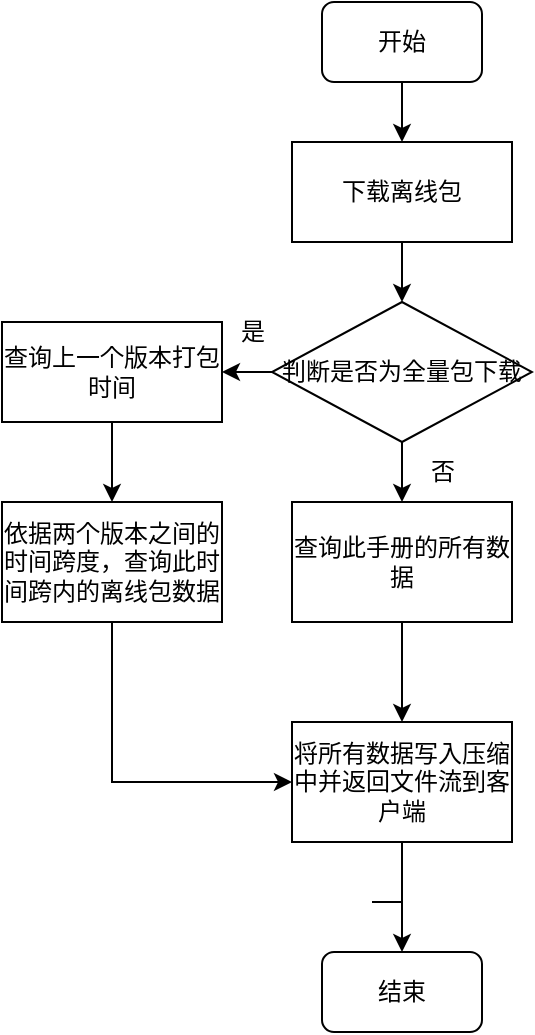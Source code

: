 <mxfile version="20.8.23" type="github">
  <diagram name="第 1 页" id="p6MhWNOn5XpagDBgtA7_">
    <mxGraphModel dx="600" dy="327" grid="1" gridSize="10" guides="1" tooltips="1" connect="1" arrows="1" fold="1" page="1" pageScale="1" pageWidth="827" pageHeight="1169" math="0" shadow="0">
      <root>
        <mxCell id="0" />
        <mxCell id="1" parent="0" />
        <mxCell id="IOFlgF2U16kbHjgSP1Hr-7" style="edgeStyle=orthogonalEdgeStyle;rounded=0;orthogonalLoop=1;jettySize=auto;html=1;" edge="1" parent="1" source="IOFlgF2U16kbHjgSP1Hr-2" target="IOFlgF2U16kbHjgSP1Hr-5">
          <mxGeometry relative="1" as="geometry" />
        </mxCell>
        <mxCell id="IOFlgF2U16kbHjgSP1Hr-2" value="下载离线包" style="rounded=0;whiteSpace=wrap;html=1;" vertex="1" parent="1">
          <mxGeometry x="185" y="140" width="110" height="50" as="geometry" />
        </mxCell>
        <mxCell id="IOFlgF2U16kbHjgSP1Hr-4" style="edgeStyle=orthogonalEdgeStyle;rounded=0;orthogonalLoop=1;jettySize=auto;html=1;entryX=0.5;entryY=0;entryDx=0;entryDy=0;" edge="1" parent="1" source="IOFlgF2U16kbHjgSP1Hr-3" target="IOFlgF2U16kbHjgSP1Hr-2">
          <mxGeometry relative="1" as="geometry" />
        </mxCell>
        <mxCell id="IOFlgF2U16kbHjgSP1Hr-3" value="开始" style="rounded=1;whiteSpace=wrap;html=1;" vertex="1" parent="1">
          <mxGeometry x="200" y="70" width="80" height="40" as="geometry" />
        </mxCell>
        <mxCell id="IOFlgF2U16kbHjgSP1Hr-9" style="edgeStyle=orthogonalEdgeStyle;rounded=0;orthogonalLoop=1;jettySize=auto;html=1;entryX=1;entryY=0.5;entryDx=0;entryDy=0;" edge="1" parent="1" source="IOFlgF2U16kbHjgSP1Hr-5" target="IOFlgF2U16kbHjgSP1Hr-8">
          <mxGeometry relative="1" as="geometry" />
        </mxCell>
        <mxCell id="IOFlgF2U16kbHjgSP1Hr-18" style="edgeStyle=orthogonalEdgeStyle;rounded=0;orthogonalLoop=1;jettySize=auto;html=1;entryX=0.5;entryY=0;entryDx=0;entryDy=0;" edge="1" parent="1" source="IOFlgF2U16kbHjgSP1Hr-5" target="IOFlgF2U16kbHjgSP1Hr-17">
          <mxGeometry relative="1" as="geometry" />
        </mxCell>
        <mxCell id="IOFlgF2U16kbHjgSP1Hr-5" value="判断是否为全量包下载" style="rhombus;whiteSpace=wrap;html=1;" vertex="1" parent="1">
          <mxGeometry x="175" y="220" width="130" height="70" as="geometry" />
        </mxCell>
        <mxCell id="IOFlgF2U16kbHjgSP1Hr-12" style="edgeStyle=orthogonalEdgeStyle;rounded=0;orthogonalLoop=1;jettySize=auto;html=1;entryX=0.5;entryY=0;entryDx=0;entryDy=0;" edge="1" parent="1" source="IOFlgF2U16kbHjgSP1Hr-8" target="IOFlgF2U16kbHjgSP1Hr-11">
          <mxGeometry relative="1" as="geometry" />
        </mxCell>
        <mxCell id="IOFlgF2U16kbHjgSP1Hr-8" value="查询上一个版本打包时间" style="rounded=0;whiteSpace=wrap;html=1;" vertex="1" parent="1">
          <mxGeometry x="40" y="230" width="110" height="50" as="geometry" />
        </mxCell>
        <mxCell id="IOFlgF2U16kbHjgSP1Hr-10" value="是" style="text;html=1;align=center;verticalAlign=middle;resizable=0;points=[];autosize=1;strokeColor=none;fillColor=none;" vertex="1" parent="1">
          <mxGeometry x="145" y="220" width="40" height="30" as="geometry" />
        </mxCell>
        <mxCell id="IOFlgF2U16kbHjgSP1Hr-14" style="edgeStyle=orthogonalEdgeStyle;rounded=0;orthogonalLoop=1;jettySize=auto;html=1;entryX=0;entryY=0.5;entryDx=0;entryDy=0;exitX=0.5;exitY=1;exitDx=0;exitDy=0;" edge="1" parent="1" source="IOFlgF2U16kbHjgSP1Hr-11" target="IOFlgF2U16kbHjgSP1Hr-13">
          <mxGeometry relative="1" as="geometry" />
        </mxCell>
        <mxCell id="IOFlgF2U16kbHjgSP1Hr-11" value="依据两个版本之间的时间跨度，查询此时间跨内的离线包数据" style="rounded=0;whiteSpace=wrap;html=1;" vertex="1" parent="1">
          <mxGeometry x="40" y="320" width="110" height="60" as="geometry" />
        </mxCell>
        <mxCell id="IOFlgF2U16kbHjgSP1Hr-16" style="edgeStyle=orthogonalEdgeStyle;rounded=0;orthogonalLoop=1;jettySize=auto;html=1;entryX=0.5;entryY=0;entryDx=0;entryDy=0;exitX=0.5;exitY=1;exitDx=0;exitDy=0;" edge="1" parent="1" source="IOFlgF2U16kbHjgSP1Hr-13" target="IOFlgF2U16kbHjgSP1Hr-15">
          <mxGeometry relative="1" as="geometry">
            <Array as="points">
              <mxPoint x="225" y="520" />
              <mxPoint x="225" y="520" />
            </Array>
          </mxGeometry>
        </mxCell>
        <mxCell id="IOFlgF2U16kbHjgSP1Hr-13" value="将所有数据写入压缩中并返回文件流到客户端" style="rounded=0;whiteSpace=wrap;html=1;" vertex="1" parent="1">
          <mxGeometry x="185" y="430" width="110" height="60" as="geometry" />
        </mxCell>
        <mxCell id="IOFlgF2U16kbHjgSP1Hr-15" value="结束" style="rounded=1;whiteSpace=wrap;html=1;" vertex="1" parent="1">
          <mxGeometry x="200" y="545" width="80" height="40" as="geometry" />
        </mxCell>
        <mxCell id="IOFlgF2U16kbHjgSP1Hr-20" style="edgeStyle=orthogonalEdgeStyle;rounded=0;orthogonalLoop=1;jettySize=auto;html=1;entryX=0.5;entryY=0;entryDx=0;entryDy=0;" edge="1" parent="1" source="IOFlgF2U16kbHjgSP1Hr-17" target="IOFlgF2U16kbHjgSP1Hr-13">
          <mxGeometry relative="1" as="geometry" />
        </mxCell>
        <mxCell id="IOFlgF2U16kbHjgSP1Hr-17" value="查询此手册的所有数据" style="rounded=0;whiteSpace=wrap;html=1;" vertex="1" parent="1">
          <mxGeometry x="185" y="320" width="110" height="60" as="geometry" />
        </mxCell>
        <mxCell id="IOFlgF2U16kbHjgSP1Hr-19" value="否" style="text;html=1;align=center;verticalAlign=middle;resizable=0;points=[];autosize=1;strokeColor=none;fillColor=none;" vertex="1" parent="1">
          <mxGeometry x="240" y="290" width="40" height="30" as="geometry" />
        </mxCell>
      </root>
    </mxGraphModel>
  </diagram>
</mxfile>
